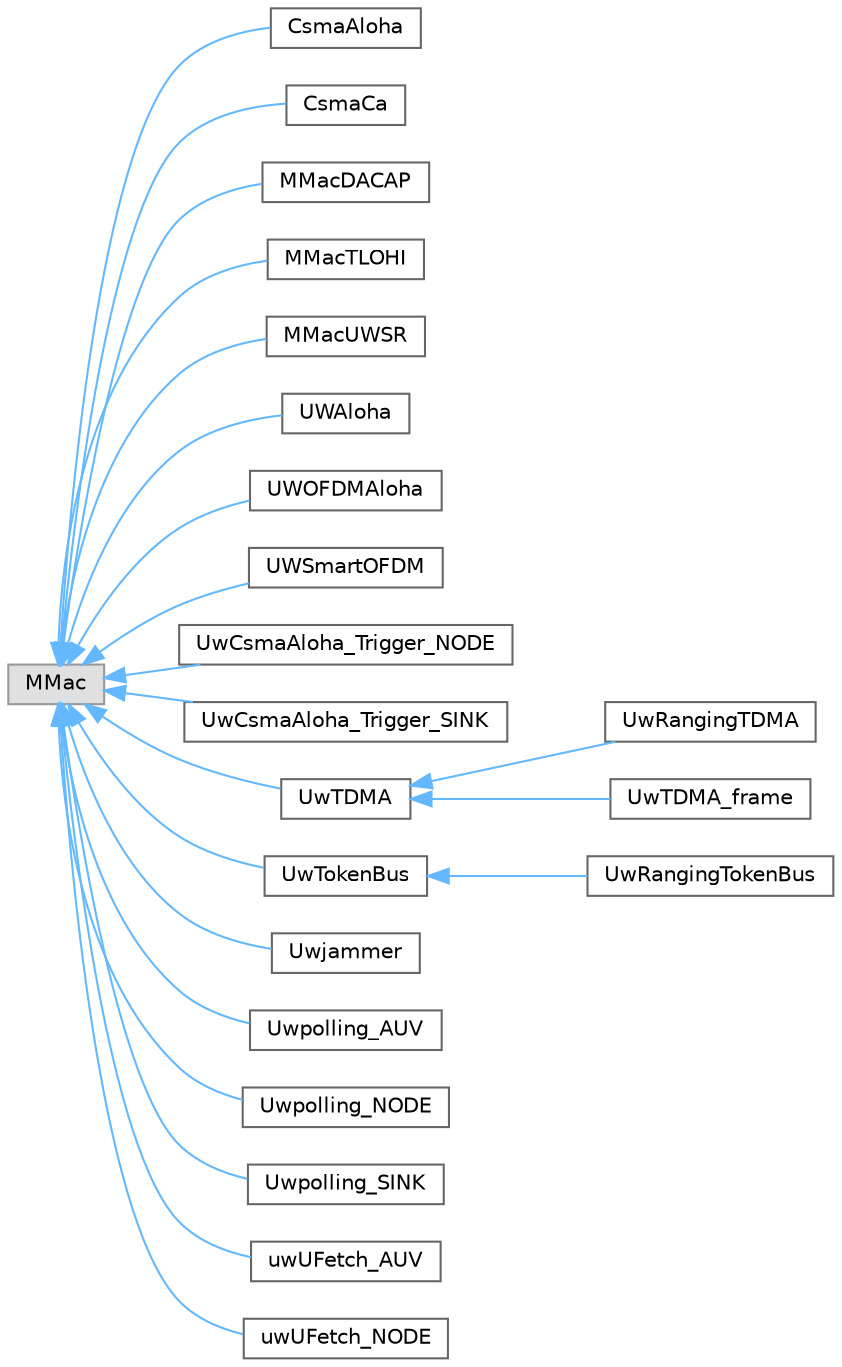 digraph "Graphical Class Hierarchy"
{
 // LATEX_PDF_SIZE
  bgcolor="transparent";
  edge [fontname=Helvetica,fontsize=10,labelfontname=Helvetica,labelfontsize=10];
  node [fontname=Helvetica,fontsize=10,shape=box,height=0.2,width=0.4];
  rankdir="LR";
  Node0 [id="Node000000",label="MMac",height=0.2,width=0.4,color="grey60", fillcolor="#E0E0E0", style="filled",tooltip=" "];
  Node0 -> Node1 [id="edge34_Node000000_Node000001",dir="back",color="steelblue1",style="solid",tooltip=" "];
  Node1 [id="Node000001",label="CsmaAloha",height=0.2,width=0.4,color="grey40", fillcolor="white", style="filled",URL="$classCsmaAloha.html",tooltip="Class that describes a CsmaAloha module."];
  Node0 -> Node2 [id="edge35_Node000000_Node000002",dir="back",color="steelblue1",style="solid",tooltip=" "];
  Node2 [id="Node000002",label="CsmaCa",height=0.2,width=0.4,color="grey40", fillcolor="white", style="filled",URL="$classCsmaCa.html",tooltip="Class that describes a CsmaAloha module."];
  Node0 -> Node3 [id="edge36_Node000000_Node000003",dir="back",color="steelblue1",style="solid",tooltip=" "];
  Node3 [id="Node000003",label="MMacDACAP",height=0.2,width=0.4,color="grey40", fillcolor="white", style="filled",URL="$classMMacDACAP.html",tooltip="Class that represents a DACAP node."];
  Node0 -> Node4 [id="edge37_Node000000_Node000004",dir="back",color="steelblue1",style="solid",tooltip=" "];
  Node4 [id="Node000004",label="MMacTLOHI",height=0.2,width=0.4,color="grey40", fillcolor="white", style="filled",URL="$classMMacTLOHI.html",tooltip="Class that represents the T-LOHI MAC protocol for a node."];
  Node0 -> Node5 [id="edge38_Node000000_Node000005",dir="back",color="steelblue1",style="solid",tooltip=" "];
  Node5 [id="Node000005",label="MMacUWSR",height=0.2,width=0.4,color="grey40", fillcolor="white", style="filled",URL="$classMMacUWSR.html",tooltip="This is the base class of MMacUWSR protocol, which is a derived class of MMac."];
  Node0 -> Node6 [id="edge39_Node000000_Node000006",dir="back",color="steelblue1",style="solid",tooltip=" "];
  Node6 [id="Node000006",label="UWAloha",height=0.2,width=0.4,color="grey40", fillcolor="white", style="filled",URL="$classUWAloha.html",tooltip="This is the base class of UWAloha protocol, which is a derived class of MMac."];
  Node0 -> Node7 [id="edge40_Node000000_Node000007",dir="back",color="steelblue1",style="solid",tooltip=" "];
  Node7 [id="Node000007",label="UWOFDMAloha",height=0.2,width=0.4,color="grey40", fillcolor="white", style="filled",URL="$classUWOFDMAloha.html",tooltip=" "];
  Node0 -> Node8 [id="edge41_Node000000_Node000008",dir="back",color="steelblue1",style="solid",tooltip=" "];
  Node8 [id="Node000008",label="UWSmartOFDM",height=0.2,width=0.4,color="grey40", fillcolor="white", style="filled",URL="$classUWSmartOFDM.html",tooltip="This is the base class of UWSmartOFDM protocol, which is a derived class of MMac."];
  Node0 -> Node9 [id="edge42_Node000000_Node000009",dir="back",color="steelblue1",style="solid",tooltip=" "];
  Node9 [id="Node000009",label="UwCsmaAloha_Trigger_NODE",height=0.2,width=0.4,color="grey40", fillcolor="white", style="filled",URL="$classUwCsmaAloha__Trigger__NODE.html",tooltip="Class that describes a CsmaAloha_TRIGGERED module of the node."];
  Node0 -> Node10 [id="edge43_Node000000_Node000010",dir="back",color="steelblue1",style="solid",tooltip=" "];
  Node10 [id="Node000010",label="UwCsmaAloha_Trigger_SINK",height=0.2,width=0.4,color="grey40", fillcolor="white", style="filled",URL="$classUwCsmaAloha__Trigger__SINK.html",tooltip="Class that describes a UwCsmaAloha_Trigger_SINK module."];
  Node0 -> Node11 [id="edge44_Node000000_Node000011",dir="back",color="steelblue1",style="solid",tooltip=" "];
  Node11 [id="Node000011",label="UwTDMA",height=0.2,width=0.4,color="grey40", fillcolor="white", style="filled",URL="$classUwTDMA.html",tooltip="Class that represents a TDMA Node."];
  Node11 -> Node12 [id="edge45_Node000011_Node000012",dir="back",color="steelblue1",style="solid",tooltip=" "];
  Node12 [id="Node000012",label="UwRangingTDMA",height=0.2,width=0.4,color="grey40", fillcolor="white", style="filled",URL="$classUwRangingTDMA.html",tooltip="Class that represents a UwRangingTDMA Node."];
  Node11 -> Node13 [id="edge46_Node000011_Node000013",dir="back",color="steelblue1",style="solid",tooltip=" "];
  Node13 [id="Node000013",label="UwTDMA_frame",height=0.2,width=0.4,color="grey40", fillcolor="white", style="filled",URL="$classUwTDMA__frame.html",tooltip="Class that represents a TDMA_frame MAC layer of a Node."];
  Node0 -> Node14 [id="edge47_Node000000_Node000014",dir="back",color="steelblue1",style="solid",tooltip=" "];
  Node14 [id="Node000014",label="UwTokenBus",height=0.2,width=0.4,color="grey40", fillcolor="white", style="filled",URL="$classUwTokenBus.html",tooltip="Class that represents a TokenBus Node."];
  Node14 -> Node15 [id="edge48_Node000014_Node000015",dir="back",color="steelblue1",style="solid",tooltip=" "];
  Node15 [id="Node000015",label="UwRangingTokenBus",height=0.2,width=0.4,color="grey40", fillcolor="white", style="filled",URL="$classUwRangingTokenBus.html",tooltip="Class that represents a TokenBus Node."];
  Node0 -> Node16 [id="edge49_Node000000_Node000016",dir="back",color="steelblue1",style="solid",tooltip=" "];
  Node16 [id="Node000016",label="Uwjammer",height=0.2,width=0.4,color="grey40", fillcolor="white", style="filled",URL="$classUwjammer.html",tooltip="Class that describes a Uwjammer module."];
  Node0 -> Node17 [id="edge50_Node000000_Node000017",dir="back",color="steelblue1",style="solid",tooltip=" "];
  Node17 [id="Node000017",label="Uwpolling_AUV",height=0.2,width=0.4,color="grey40", fillcolor="white", style="filled",URL="$classUwpolling__AUV.html",tooltip="Class used to represent the UWPOLLING MAC layer of the AUV."];
  Node0 -> Node18 [id="edge51_Node000000_Node000018",dir="back",color="steelblue1",style="solid",tooltip=" "];
  Node18 [id="Node000018",label="Uwpolling_NODE",height=0.2,width=0.4,color="grey40", fillcolor="white", style="filled",URL="$classUwpolling__NODE.html",tooltip="Class used to represents the UWPOLLING MAC layer of a node."];
  Node0 -> Node19 [id="edge52_Node000000_Node000019",dir="back",color="steelblue1",style="solid",tooltip=" "];
  Node19 [id="Node000019",label="Uwpolling_SINK",height=0.2,width=0.4,color="grey40", fillcolor="white", style="filled",URL="$classUwpolling__SINK.html",tooltip="Class used to represents the UWPOLLING MAC layer of a node."];
  Node0 -> Node20 [id="edge53_Node000000_Node000020",dir="back",color="steelblue1",style="solid",tooltip=" "];
  Node20 [id="Node000020",label="uwUFetch_AUV",height=0.2,width=0.4,color="grey40", fillcolor="white", style="filled",URL="$classuwUFetch__AUV.html",tooltip="Class that represent the UFetch mac layer for AUV node."];
  Node0 -> Node21 [id="edge54_Node000000_Node000021",dir="back",color="steelblue1",style="solid",tooltip=" "];
  Node21 [id="Node000021",label="uwUFetch_NODE",height=0.2,width=0.4,color="grey40", fillcolor="white", style="filled",URL="$classuwUFetch__NODE.html",tooltip=" "];
}
